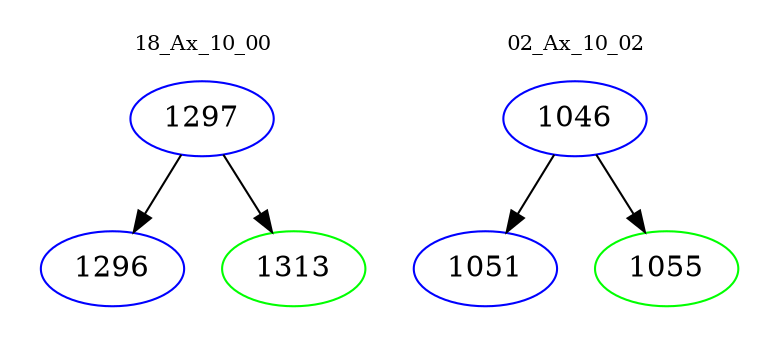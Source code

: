 digraph{
subgraph cluster_0 {
color = white
label = "18_Ax_10_00";
fontsize=10;
T0_1297 [label="1297", color="blue"]
T0_1297 -> T0_1296 [color="black"]
T0_1296 [label="1296", color="blue"]
T0_1297 -> T0_1313 [color="black"]
T0_1313 [label="1313", color="green"]
}
subgraph cluster_1 {
color = white
label = "02_Ax_10_02";
fontsize=10;
T1_1046 [label="1046", color="blue"]
T1_1046 -> T1_1051 [color="black"]
T1_1051 [label="1051", color="blue"]
T1_1046 -> T1_1055 [color="black"]
T1_1055 [label="1055", color="green"]
}
}
